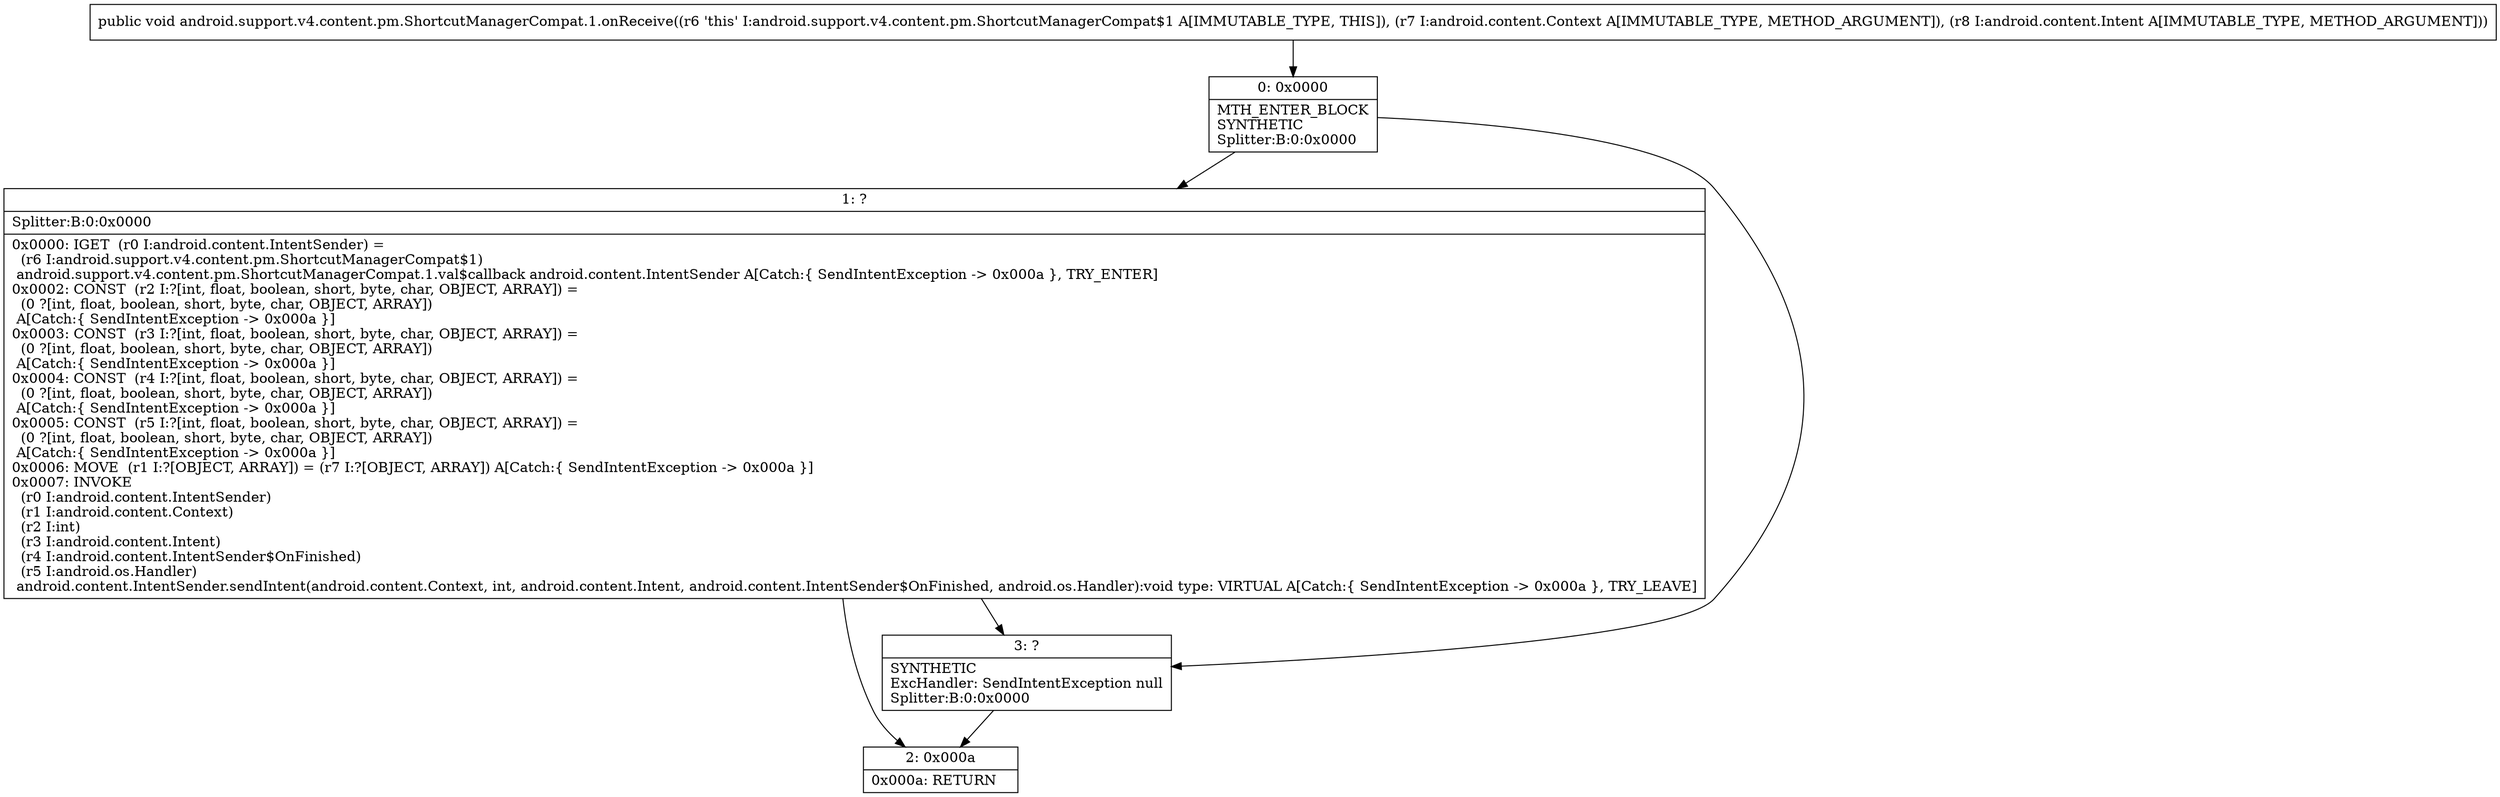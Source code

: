 digraph "CFG forandroid.support.v4.content.pm.ShortcutManagerCompat.1.onReceive(Landroid\/content\/Context;Landroid\/content\/Intent;)V" {
Node_0 [shape=record,label="{0\:\ 0x0000|MTH_ENTER_BLOCK\lSYNTHETIC\lSplitter:B:0:0x0000\l}"];
Node_1 [shape=record,label="{1\:\ ?|Splitter:B:0:0x0000\l|0x0000: IGET  (r0 I:android.content.IntentSender) = \l  (r6 I:android.support.v4.content.pm.ShortcutManagerCompat$1)\l android.support.v4.content.pm.ShortcutManagerCompat.1.val$callback android.content.IntentSender A[Catch:\{ SendIntentException \-\> 0x000a \}, TRY_ENTER]\l0x0002: CONST  (r2 I:?[int, float, boolean, short, byte, char, OBJECT, ARRAY]) = \l  (0 ?[int, float, boolean, short, byte, char, OBJECT, ARRAY])\l A[Catch:\{ SendIntentException \-\> 0x000a \}]\l0x0003: CONST  (r3 I:?[int, float, boolean, short, byte, char, OBJECT, ARRAY]) = \l  (0 ?[int, float, boolean, short, byte, char, OBJECT, ARRAY])\l A[Catch:\{ SendIntentException \-\> 0x000a \}]\l0x0004: CONST  (r4 I:?[int, float, boolean, short, byte, char, OBJECT, ARRAY]) = \l  (0 ?[int, float, boolean, short, byte, char, OBJECT, ARRAY])\l A[Catch:\{ SendIntentException \-\> 0x000a \}]\l0x0005: CONST  (r5 I:?[int, float, boolean, short, byte, char, OBJECT, ARRAY]) = \l  (0 ?[int, float, boolean, short, byte, char, OBJECT, ARRAY])\l A[Catch:\{ SendIntentException \-\> 0x000a \}]\l0x0006: MOVE  (r1 I:?[OBJECT, ARRAY]) = (r7 I:?[OBJECT, ARRAY]) A[Catch:\{ SendIntentException \-\> 0x000a \}]\l0x0007: INVOKE  \l  (r0 I:android.content.IntentSender)\l  (r1 I:android.content.Context)\l  (r2 I:int)\l  (r3 I:android.content.Intent)\l  (r4 I:android.content.IntentSender$OnFinished)\l  (r5 I:android.os.Handler)\l android.content.IntentSender.sendIntent(android.content.Context, int, android.content.Intent, android.content.IntentSender$OnFinished, android.os.Handler):void type: VIRTUAL A[Catch:\{ SendIntentException \-\> 0x000a \}, TRY_LEAVE]\l}"];
Node_2 [shape=record,label="{2\:\ 0x000a|0x000a: RETURN   \l}"];
Node_3 [shape=record,label="{3\:\ ?|SYNTHETIC\lExcHandler: SendIntentException null\lSplitter:B:0:0x0000\l}"];
MethodNode[shape=record,label="{public void android.support.v4.content.pm.ShortcutManagerCompat.1.onReceive((r6 'this' I:android.support.v4.content.pm.ShortcutManagerCompat$1 A[IMMUTABLE_TYPE, THIS]), (r7 I:android.content.Context A[IMMUTABLE_TYPE, METHOD_ARGUMENT]), (r8 I:android.content.Intent A[IMMUTABLE_TYPE, METHOD_ARGUMENT])) }"];
MethodNode -> Node_0;
Node_0 -> Node_1;
Node_0 -> Node_3;
Node_1 -> Node_2;
Node_1 -> Node_3;
Node_3 -> Node_2;
}

